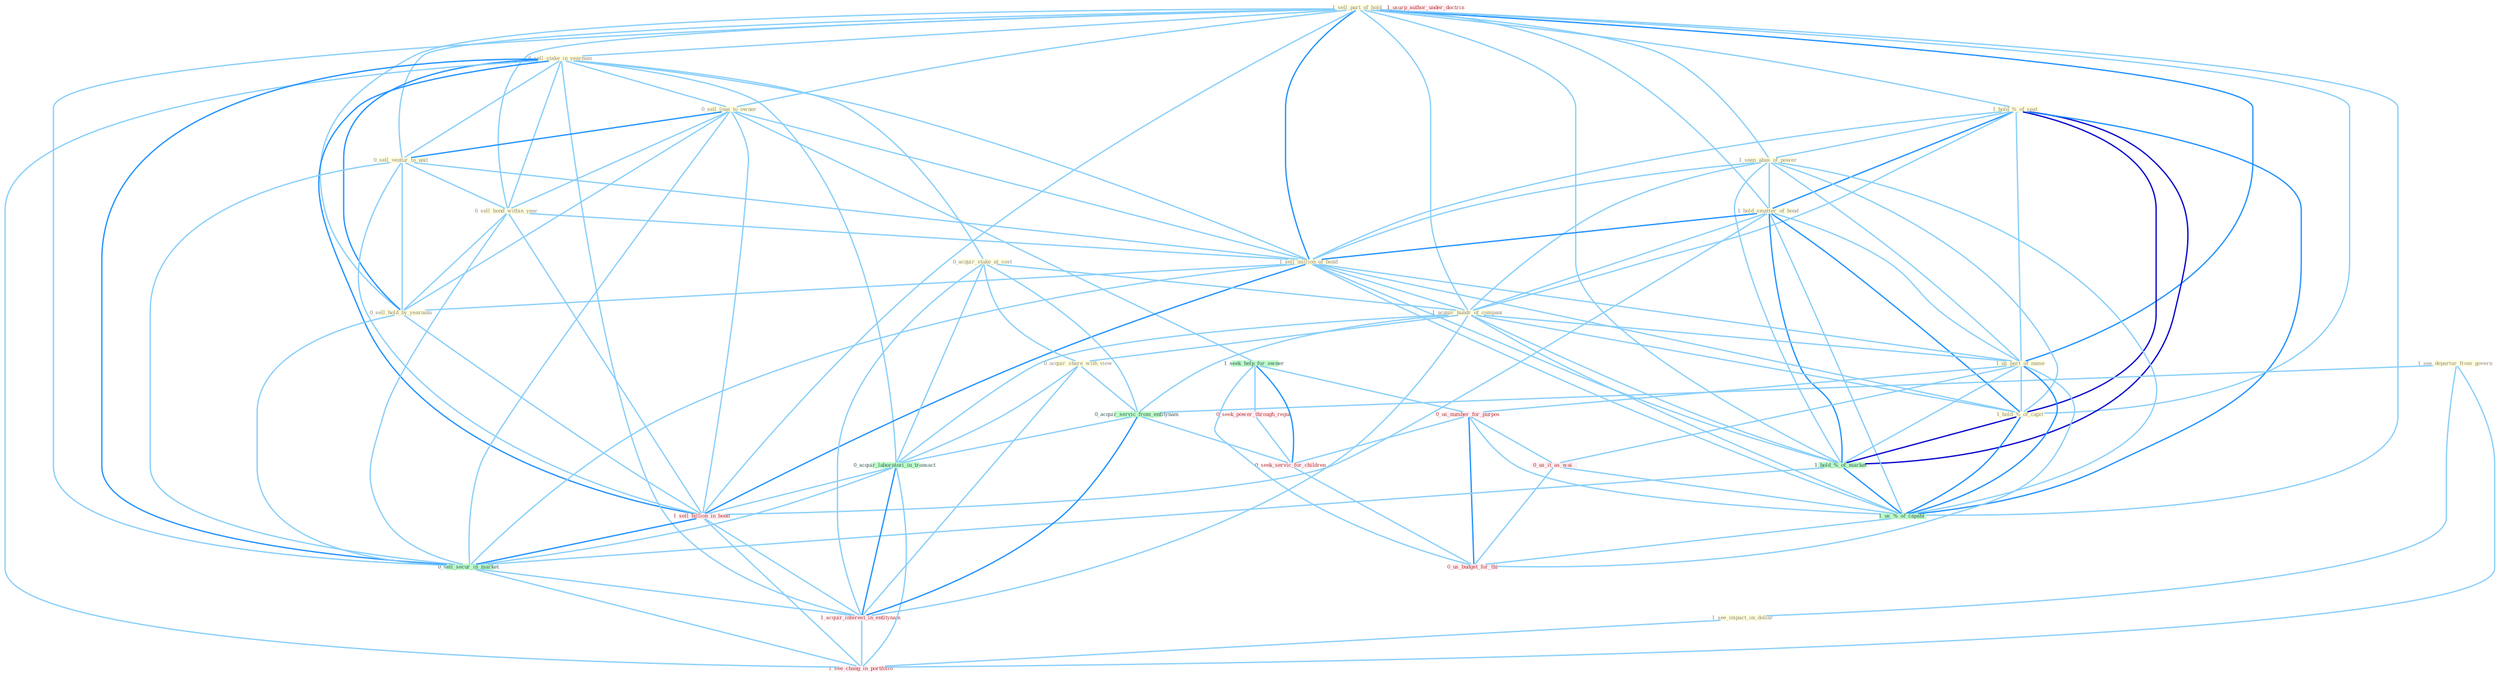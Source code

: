 Graph G{ 
    node
    [shape=polygon,style=filled,width=.5,height=.06,color="#BDFCC9",fixedsize=true,fontsize=4,
    fontcolor="#2f4f4f"];
    {node
    [color="#ffffe0", fontcolor="#8b7d6b"] "1_sell_part_of_hold " "0_sell_stake_in_yearnum " "1_hold_%_of_seat " "1_see_departur_from_govern " "0_sell_loan_to_owner " "1_seen_abus_of_power " "1_hold_smatter_of_bond " "0_sell_ventur_to_unit " "0_sell_bond_within_year " "1_sell_million_of_bond " "0_acquir_stake_at_cost " "1_see_impact_on_dollar " "0_sell_hold_by_yearnum " "1_acquir_hundr_of_compani " "1_us_part_of_name " "0_acquir_share_with_view " "1_hold_%_of_capit "}
{node [color="#fff0f5", fontcolor="#b22222"] "0_seek_power_through_regul " "0_us_number_for_purpos " "1_sell_billion_in_bond " "0_us_it_as_wai " "1_usurp_author_under_doctrin " "1_acquir_interest_in_entitynam " "0_seek_servic_for_children " "1_see_chang_in_portfolio " "0_us_budget_for_thi "}
edge [color="#B0E2FF"];

	"1_sell_part_of_hold " -- "0_sell_stake_in_yearnum " [w="1", color="#87cefa" ];
	"1_sell_part_of_hold " -- "1_hold_%_of_seat " [w="1", color="#87cefa" ];
	"1_sell_part_of_hold " -- "0_sell_loan_to_owner " [w="1", color="#87cefa" ];
	"1_sell_part_of_hold " -- "1_seen_abus_of_power " [w="1", color="#87cefa" ];
	"1_sell_part_of_hold " -- "1_hold_smatter_of_bond " [w="1", color="#87cefa" ];
	"1_sell_part_of_hold " -- "0_sell_ventur_to_unit " [w="1", color="#87cefa" ];
	"1_sell_part_of_hold " -- "0_sell_bond_within_year " [w="1", color="#87cefa" ];
	"1_sell_part_of_hold " -- "1_sell_million_of_bond " [w="2", color="#1e90ff" , len=0.8];
	"1_sell_part_of_hold " -- "0_sell_hold_by_yearnum " [w="1", color="#87cefa" ];
	"1_sell_part_of_hold " -- "1_acquir_hundr_of_compani " [w="1", color="#87cefa" ];
	"1_sell_part_of_hold " -- "1_us_part_of_name " [w="2", color="#1e90ff" , len=0.8];
	"1_sell_part_of_hold " -- "1_hold_%_of_capit " [w="1", color="#87cefa" ];
	"1_sell_part_of_hold " -- "1_hold_%_of_market " [w="1", color="#87cefa" ];
	"1_sell_part_of_hold " -- "1_sell_billion_in_bond " [w="1", color="#87cefa" ];
	"1_sell_part_of_hold " -- "1_us_%_of_capabl " [w="1", color="#87cefa" ];
	"1_sell_part_of_hold " -- "0_sell_secur_in_market " [w="1", color="#87cefa" ];
	"0_sell_stake_in_yearnum " -- "0_sell_loan_to_owner " [w="1", color="#87cefa" ];
	"0_sell_stake_in_yearnum " -- "0_sell_ventur_to_unit " [w="1", color="#87cefa" ];
	"0_sell_stake_in_yearnum " -- "0_sell_bond_within_year " [w="1", color="#87cefa" ];
	"0_sell_stake_in_yearnum " -- "1_sell_million_of_bond " [w="1", color="#87cefa" ];
	"0_sell_stake_in_yearnum " -- "0_acquir_stake_at_cost " [w="1", color="#87cefa" ];
	"0_sell_stake_in_yearnum " -- "0_sell_hold_by_yearnum " [w="2", color="#1e90ff" , len=0.8];
	"0_sell_stake_in_yearnum " -- "0_acquir_laboratori_in_transact " [w="1", color="#87cefa" ];
	"0_sell_stake_in_yearnum " -- "1_sell_billion_in_bond " [w="2", color="#1e90ff" , len=0.8];
	"0_sell_stake_in_yearnum " -- "0_sell_secur_in_market " [w="2", color="#1e90ff" , len=0.8];
	"0_sell_stake_in_yearnum " -- "1_acquir_interest_in_entitynam " [w="1", color="#87cefa" ];
	"0_sell_stake_in_yearnum " -- "1_see_chang_in_portfolio " [w="1", color="#87cefa" ];
	"1_hold_%_of_seat " -- "1_seen_abus_of_power " [w="1", color="#87cefa" ];
	"1_hold_%_of_seat " -- "1_hold_smatter_of_bond " [w="2", color="#1e90ff" , len=0.8];
	"1_hold_%_of_seat " -- "1_sell_million_of_bond " [w="1", color="#87cefa" ];
	"1_hold_%_of_seat " -- "1_acquir_hundr_of_compani " [w="1", color="#87cefa" ];
	"1_hold_%_of_seat " -- "1_us_part_of_name " [w="1", color="#87cefa" ];
	"1_hold_%_of_seat " -- "1_hold_%_of_capit " [w="3", color="#0000cd" , len=0.6];
	"1_hold_%_of_seat " -- "1_hold_%_of_market " [w="3", color="#0000cd" , len=0.6];
	"1_hold_%_of_seat " -- "1_us_%_of_capabl " [w="2", color="#1e90ff" , len=0.8];
	"1_see_departur_from_govern " -- "1_see_impact_on_dollar " [w="1", color="#87cefa" ];
	"1_see_departur_from_govern " -- "0_acquir_servic_from_entitynam " [w="1", color="#87cefa" ];
	"1_see_departur_from_govern " -- "1_see_chang_in_portfolio " [w="1", color="#87cefa" ];
	"0_sell_loan_to_owner " -- "0_sell_ventur_to_unit " [w="2", color="#1e90ff" , len=0.8];
	"0_sell_loan_to_owner " -- "0_sell_bond_within_year " [w="1", color="#87cefa" ];
	"0_sell_loan_to_owner " -- "1_sell_million_of_bond " [w="1", color="#87cefa" ];
	"0_sell_loan_to_owner " -- "0_sell_hold_by_yearnum " [w="1", color="#87cefa" ];
	"0_sell_loan_to_owner " -- "1_seek_help_for_owner " [w="1", color="#87cefa" ];
	"0_sell_loan_to_owner " -- "1_sell_billion_in_bond " [w="1", color="#87cefa" ];
	"0_sell_loan_to_owner " -- "0_sell_secur_in_market " [w="1", color="#87cefa" ];
	"1_seen_abus_of_power " -- "1_hold_smatter_of_bond " [w="1", color="#87cefa" ];
	"1_seen_abus_of_power " -- "1_sell_million_of_bond " [w="1", color="#87cefa" ];
	"1_seen_abus_of_power " -- "1_acquir_hundr_of_compani " [w="1", color="#87cefa" ];
	"1_seen_abus_of_power " -- "1_us_part_of_name " [w="1", color="#87cefa" ];
	"1_seen_abus_of_power " -- "1_hold_%_of_capit " [w="1", color="#87cefa" ];
	"1_seen_abus_of_power " -- "1_hold_%_of_market " [w="1", color="#87cefa" ];
	"1_seen_abus_of_power " -- "1_us_%_of_capabl " [w="1", color="#87cefa" ];
	"1_hold_smatter_of_bond " -- "1_sell_million_of_bond " [w="2", color="#1e90ff" , len=0.8];
	"1_hold_smatter_of_bond " -- "1_acquir_hundr_of_compani " [w="1", color="#87cefa" ];
	"1_hold_smatter_of_bond " -- "1_us_part_of_name " [w="1", color="#87cefa" ];
	"1_hold_smatter_of_bond " -- "1_hold_%_of_capit " [w="2", color="#1e90ff" , len=0.8];
	"1_hold_smatter_of_bond " -- "1_hold_%_of_market " [w="2", color="#1e90ff" , len=0.8];
	"1_hold_smatter_of_bond " -- "1_sell_billion_in_bond " [w="1", color="#87cefa" ];
	"1_hold_smatter_of_bond " -- "1_us_%_of_capabl " [w="1", color="#87cefa" ];
	"0_sell_ventur_to_unit " -- "0_sell_bond_within_year " [w="1", color="#87cefa" ];
	"0_sell_ventur_to_unit " -- "1_sell_million_of_bond " [w="1", color="#87cefa" ];
	"0_sell_ventur_to_unit " -- "0_sell_hold_by_yearnum " [w="1", color="#87cefa" ];
	"0_sell_ventur_to_unit " -- "1_sell_billion_in_bond " [w="1", color="#87cefa" ];
	"0_sell_ventur_to_unit " -- "0_sell_secur_in_market " [w="1", color="#87cefa" ];
	"0_sell_bond_within_year " -- "1_sell_million_of_bond " [w="1", color="#87cefa" ];
	"0_sell_bond_within_year " -- "0_sell_hold_by_yearnum " [w="1", color="#87cefa" ];
	"0_sell_bond_within_year " -- "1_sell_billion_in_bond " [w="1", color="#87cefa" ];
	"0_sell_bond_within_year " -- "0_sell_secur_in_market " [w="1", color="#87cefa" ];
	"1_sell_million_of_bond " -- "0_sell_hold_by_yearnum " [w="1", color="#87cefa" ];
	"1_sell_million_of_bond " -- "1_acquir_hundr_of_compani " [w="1", color="#87cefa" ];
	"1_sell_million_of_bond " -- "1_us_part_of_name " [w="1", color="#87cefa" ];
	"1_sell_million_of_bond " -- "1_hold_%_of_capit " [w="1", color="#87cefa" ];
	"1_sell_million_of_bond " -- "1_hold_%_of_market " [w="1", color="#87cefa" ];
	"1_sell_million_of_bond " -- "1_sell_billion_in_bond " [w="2", color="#1e90ff" , len=0.8];
	"1_sell_million_of_bond " -- "1_us_%_of_capabl " [w="1", color="#87cefa" ];
	"1_sell_million_of_bond " -- "0_sell_secur_in_market " [w="1", color="#87cefa" ];
	"0_acquir_stake_at_cost " -- "1_acquir_hundr_of_compani " [w="1", color="#87cefa" ];
	"0_acquir_stake_at_cost " -- "0_acquir_share_with_view " [w="1", color="#87cefa" ];
	"0_acquir_stake_at_cost " -- "0_acquir_servic_from_entitynam " [w="1", color="#87cefa" ];
	"0_acquir_stake_at_cost " -- "0_acquir_laboratori_in_transact " [w="1", color="#87cefa" ];
	"0_acquir_stake_at_cost " -- "1_acquir_interest_in_entitynam " [w="1", color="#87cefa" ];
	"1_see_impact_on_dollar " -- "1_see_chang_in_portfolio " [w="1", color="#87cefa" ];
	"0_sell_hold_by_yearnum " -- "1_sell_billion_in_bond " [w="1", color="#87cefa" ];
	"0_sell_hold_by_yearnum " -- "0_sell_secur_in_market " [w="1", color="#87cefa" ];
	"1_acquir_hundr_of_compani " -- "1_us_part_of_name " [w="1", color="#87cefa" ];
	"1_acquir_hundr_of_compani " -- "0_acquir_share_with_view " [w="1", color="#87cefa" ];
	"1_acquir_hundr_of_compani " -- "1_hold_%_of_capit " [w="1", color="#87cefa" ];
	"1_acquir_hundr_of_compani " -- "0_acquir_servic_from_entitynam " [w="1", color="#87cefa" ];
	"1_acquir_hundr_of_compani " -- "1_hold_%_of_market " [w="1", color="#87cefa" ];
	"1_acquir_hundr_of_compani " -- "0_acquir_laboratori_in_transact " [w="1", color="#87cefa" ];
	"1_acquir_hundr_of_compani " -- "1_us_%_of_capabl " [w="1", color="#87cefa" ];
	"1_acquir_hundr_of_compani " -- "1_acquir_interest_in_entitynam " [w="1", color="#87cefa" ];
	"1_us_part_of_name " -- "1_hold_%_of_capit " [w="1", color="#87cefa" ];
	"1_us_part_of_name " -- "1_hold_%_of_market " [w="1", color="#87cefa" ];
	"1_us_part_of_name " -- "0_us_number_for_purpos " [w="1", color="#87cefa" ];
	"1_us_part_of_name " -- "0_us_it_as_wai " [w="1", color="#87cefa" ];
	"1_us_part_of_name " -- "1_us_%_of_capabl " [w="2", color="#1e90ff" , len=0.8];
	"1_us_part_of_name " -- "0_us_budget_for_thi " [w="1", color="#87cefa" ];
	"0_acquir_share_with_view " -- "0_acquir_servic_from_entitynam " [w="1", color="#87cefa" ];
	"0_acquir_share_with_view " -- "0_acquir_laboratori_in_transact " [w="1", color="#87cefa" ];
	"0_acquir_share_with_view " -- "1_acquir_interest_in_entitynam " [w="1", color="#87cefa" ];
	"1_hold_%_of_capit " -- "1_hold_%_of_market " [w="3", color="#0000cd" , len=0.6];
	"1_hold_%_of_capit " -- "1_us_%_of_capabl " [w="2", color="#1e90ff" , len=0.8];
	"1_seek_help_for_owner " -- "0_seek_power_through_regul " [w="1", color="#87cefa" ];
	"1_seek_help_for_owner " -- "0_us_number_for_purpos " [w="1", color="#87cefa" ];
	"1_seek_help_for_owner " -- "0_seek_servic_for_children " [w="2", color="#1e90ff" , len=0.8];
	"1_seek_help_for_owner " -- "0_us_budget_for_thi " [w="1", color="#87cefa" ];
	"0_acquir_servic_from_entitynam " -- "0_acquir_laboratori_in_transact " [w="1", color="#87cefa" ];
	"0_acquir_servic_from_entitynam " -- "1_acquir_interest_in_entitynam " [w="2", color="#1e90ff" , len=0.8];
	"0_acquir_servic_from_entitynam " -- "0_seek_servic_for_children " [w="1", color="#87cefa" ];
	"1_hold_%_of_market " -- "1_us_%_of_capabl " [w="2", color="#1e90ff" , len=0.8];
	"1_hold_%_of_market " -- "0_sell_secur_in_market " [w="1", color="#87cefa" ];
	"0_seek_power_through_regul " -- "0_seek_servic_for_children " [w="1", color="#87cefa" ];
	"0_us_number_for_purpos " -- "0_us_it_as_wai " [w="1", color="#87cefa" ];
	"0_us_number_for_purpos " -- "1_us_%_of_capabl " [w="1", color="#87cefa" ];
	"0_us_number_for_purpos " -- "0_seek_servic_for_children " [w="1", color="#87cefa" ];
	"0_us_number_for_purpos " -- "0_us_budget_for_thi " [w="2", color="#1e90ff" , len=0.8];
	"0_acquir_laboratori_in_transact " -- "1_sell_billion_in_bond " [w="1", color="#87cefa" ];
	"0_acquir_laboratori_in_transact " -- "0_sell_secur_in_market " [w="1", color="#87cefa" ];
	"0_acquir_laboratori_in_transact " -- "1_acquir_interest_in_entitynam " [w="2", color="#1e90ff" , len=0.8];
	"0_acquir_laboratori_in_transact " -- "1_see_chang_in_portfolio " [w="1", color="#87cefa" ];
	"1_sell_billion_in_bond " -- "0_sell_secur_in_market " [w="2", color="#1e90ff" , len=0.8];
	"1_sell_billion_in_bond " -- "1_acquir_interest_in_entitynam " [w="1", color="#87cefa" ];
	"1_sell_billion_in_bond " -- "1_see_chang_in_portfolio " [w="1", color="#87cefa" ];
	"0_us_it_as_wai " -- "1_us_%_of_capabl " [w="1", color="#87cefa" ];
	"0_us_it_as_wai " -- "0_us_budget_for_thi " [w="1", color="#87cefa" ];
	"1_us_%_of_capabl " -- "0_us_budget_for_thi " [w="1", color="#87cefa" ];
	"0_sell_secur_in_market " -- "1_acquir_interest_in_entitynam " [w="1", color="#87cefa" ];
	"0_sell_secur_in_market " -- "1_see_chang_in_portfolio " [w="1", color="#87cefa" ];
	"1_acquir_interest_in_entitynam " -- "1_see_chang_in_portfolio " [w="1", color="#87cefa" ];
	"0_seek_servic_for_children " -- "0_us_budget_for_thi " [w="1", color="#87cefa" ];
}